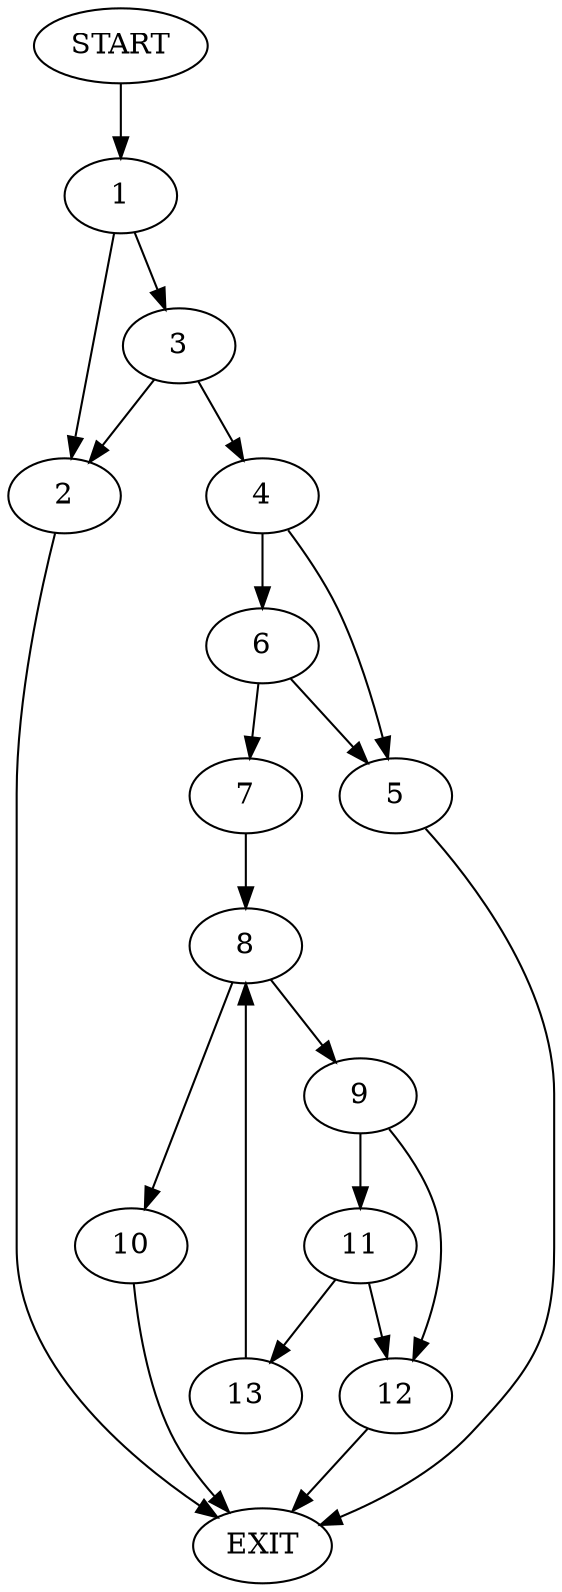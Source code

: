 digraph {
0 [label="START"]
14 [label="EXIT"]
0 -> 1
1 -> 2
1 -> 3
3 -> 4
3 -> 2
2 -> 14
4 -> 5
4 -> 6
6 -> 7
6 -> 5
5 -> 14
7 -> 8
8 -> 9
8 -> 10
9 -> 11
9 -> 12
10 -> 14
12 -> 14
11 -> 13
11 -> 12
13 -> 8
}
